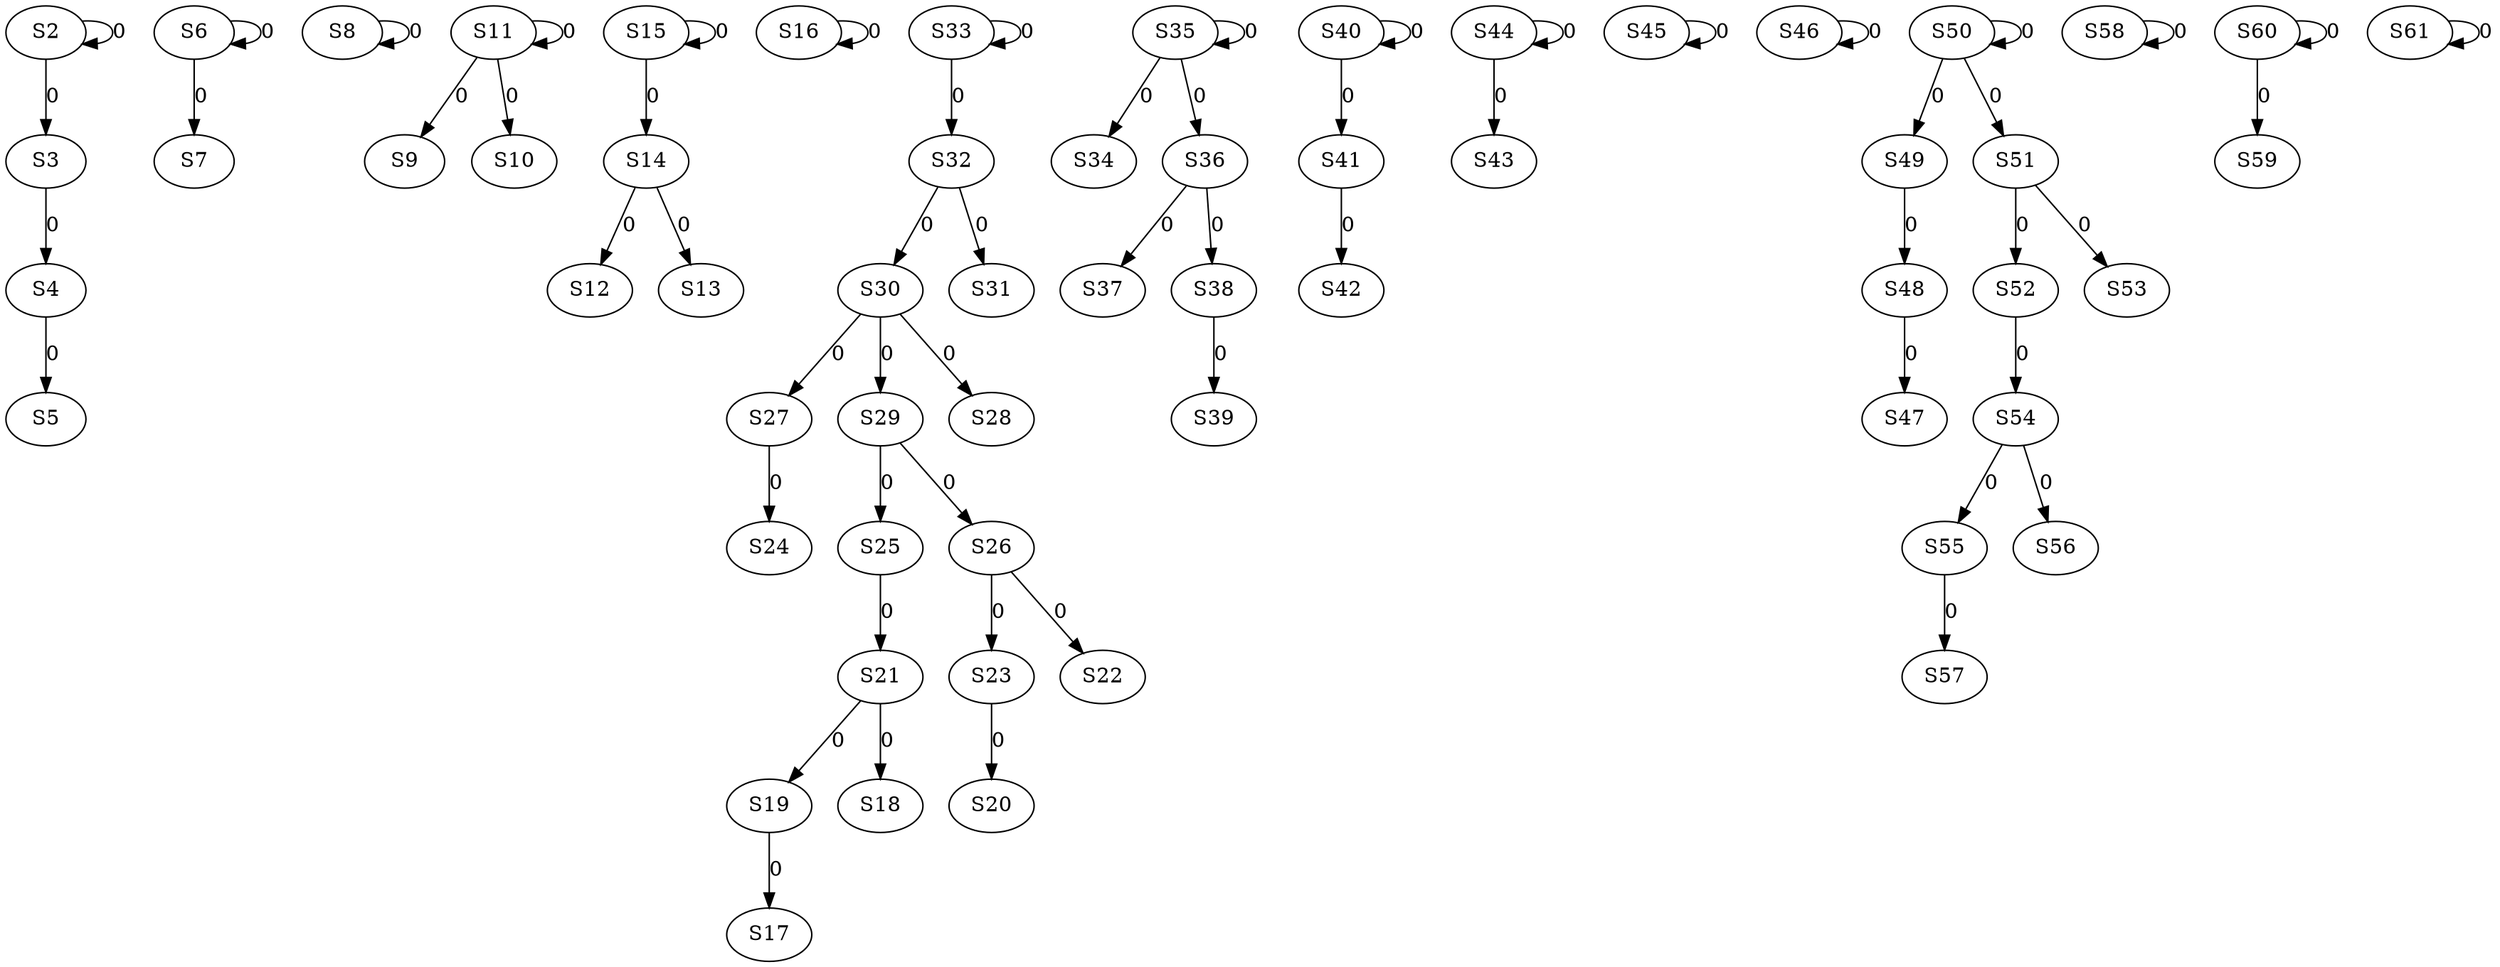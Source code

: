 strict digraph {
	S2 -> S2 [ label = 0 ];
	S2 -> S3 [ label = 0 ];
	S3 -> S4 [ label = 0 ];
	S4 -> S5 [ label = 0 ];
	S6 -> S6 [ label = 0 ];
	S6 -> S7 [ label = 0 ];
	S8 -> S8 [ label = 0 ];
	S11 -> S9 [ label = 0 ];
	S11 -> S10 [ label = 0 ];
	S11 -> S11 [ label = 0 ];
	S14 -> S12 [ label = 0 ];
	S14 -> S13 [ label = 0 ];
	S15 -> S14 [ label = 0 ];
	S15 -> S15 [ label = 0 ];
	S16 -> S16 [ label = 0 ];
	S19 -> S17 [ label = 0 ];
	S21 -> S18 [ label = 0 ];
	S21 -> S19 [ label = 0 ];
	S23 -> S20 [ label = 0 ];
	S25 -> S21 [ label = 0 ];
	S26 -> S22 [ label = 0 ];
	S26 -> S23 [ label = 0 ];
	S27 -> S24 [ label = 0 ];
	S29 -> S25 [ label = 0 ];
	S29 -> S26 [ label = 0 ];
	S30 -> S27 [ label = 0 ];
	S30 -> S28 [ label = 0 ];
	S30 -> S29 [ label = 0 ];
	S32 -> S30 [ label = 0 ];
	S32 -> S31 [ label = 0 ];
	S33 -> S32 [ label = 0 ];
	S33 -> S33 [ label = 0 ];
	S35 -> S34 [ label = 0 ];
	S35 -> S35 [ label = 0 ];
	S35 -> S36 [ label = 0 ];
	S36 -> S37 [ label = 0 ];
	S36 -> S38 [ label = 0 ];
	S38 -> S39 [ label = 0 ];
	S40 -> S40 [ label = 0 ];
	S40 -> S41 [ label = 0 ];
	S41 -> S42 [ label = 0 ];
	S44 -> S43 [ label = 0 ];
	S44 -> S44 [ label = 0 ];
	S45 -> S45 [ label = 0 ];
	S46 -> S46 [ label = 0 ];
	S48 -> S47 [ label = 0 ];
	S49 -> S48 [ label = 0 ];
	S50 -> S49 [ label = 0 ];
	S50 -> S50 [ label = 0 ];
	S50 -> S51 [ label = 0 ];
	S51 -> S52 [ label = 0 ];
	S51 -> S53 [ label = 0 ];
	S52 -> S54 [ label = 0 ];
	S54 -> S55 [ label = 0 ];
	S54 -> S56 [ label = 0 ];
	S55 -> S57 [ label = 0 ];
	S58 -> S58 [ label = 0 ];
	S60 -> S59 [ label = 0 ];
	S60 -> S60 [ label = 0 ];
	S61 -> S61 [ label = 0 ];
}